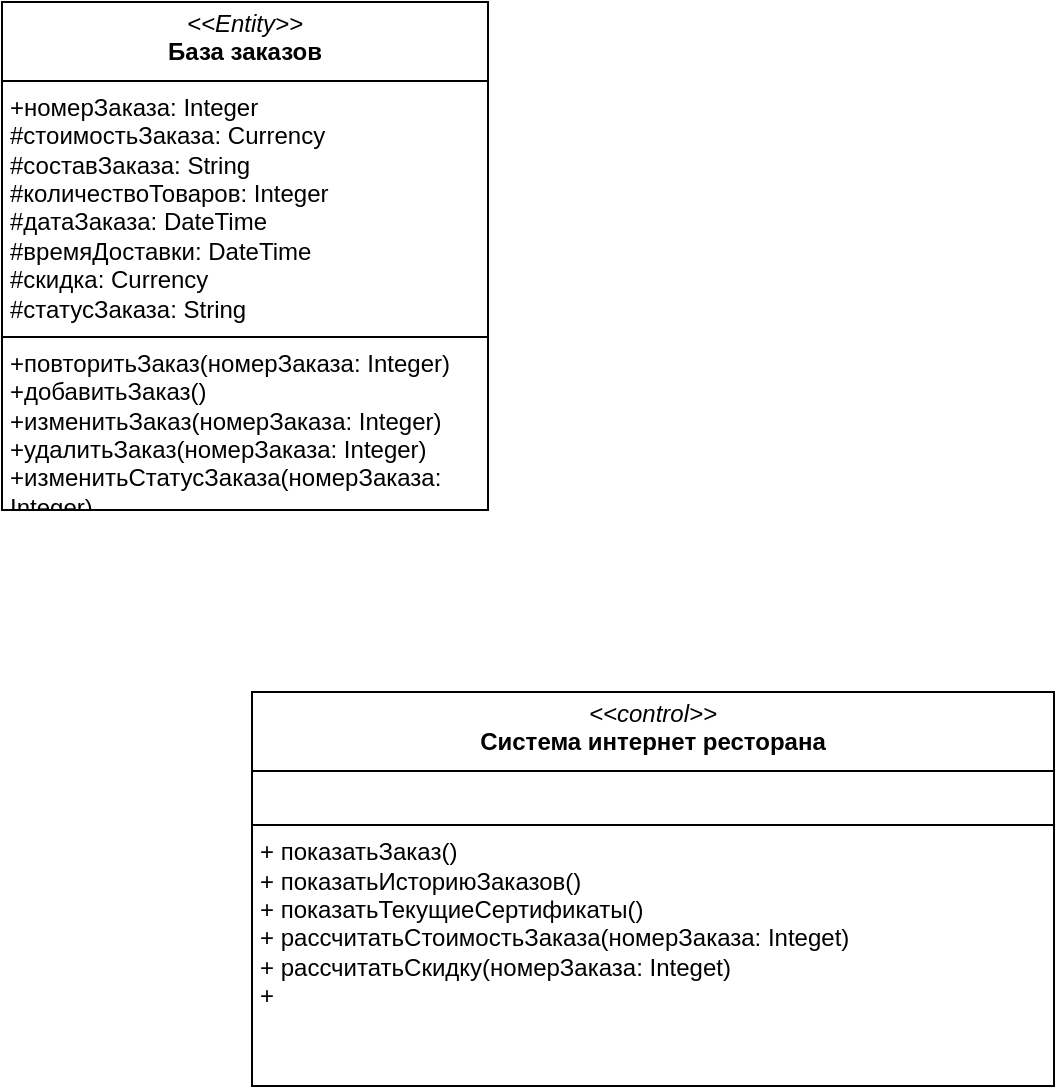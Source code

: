 <mxfile version="26.2.3">
  <diagram name="Страница — 1" id="i-jICDS2N_sPtlZ7AATH">
    <mxGraphModel dx="1191" dy="1512" grid="0" gridSize="10" guides="1" tooltips="1" connect="1" arrows="1" fold="1" page="0" pageScale="1" pageWidth="827" pageHeight="1169" math="0" shadow="0">
      <root>
        <mxCell id="0" />
        <mxCell id="1" parent="0" />
        <mxCell id="_OhvTyBy3wQau70cZue0-6" value="&lt;p style=&quot;margin:0px;margin-top:4px;text-align:center;&quot;&gt;&lt;i&gt;&amp;lt;&amp;lt;сontrol&amp;gt;&amp;gt;&lt;/i&gt;&lt;br&gt;&lt;b&gt;Система интернет ресторана&lt;/b&gt;&lt;/p&gt;&lt;hr size=&quot;1&quot; style=&quot;border-style:solid;&quot;&gt;&lt;p style=&quot;margin:0px;margin-left:4px;&quot;&gt;&lt;br&gt;&lt;/p&gt;&lt;hr size=&quot;1&quot; style=&quot;border-style:solid;&quot;&gt;&lt;p style=&quot;margin:0px;margin-left:4px;&quot;&gt;+ показатьЗаказ()&lt;/p&gt;&lt;p style=&quot;margin:0px;margin-left:4px;&quot;&gt;+ показатьИсториюЗаказов()&lt;/p&gt;&lt;p style=&quot;margin:0px;margin-left:4px;&quot;&gt;+ показатьТекущиеСертификаты()&lt;/p&gt;&lt;p style=&quot;margin:0px;margin-left:4px;&quot;&gt;+ рассчитатьСтоимостьЗаказа(номерЗаказа: Integet)&lt;/p&gt;&lt;p style=&quot;margin:0px;margin-left:4px;&quot;&gt;+ рассчитатьСкидку(&lt;span style=&quot;background-color: transparent; color: light-dark(rgb(0, 0, 0), rgb(255, 255, 255));&quot;&gt;номерЗаказа: Integet)&lt;/span&gt;&lt;/p&gt;&lt;p style=&quot;margin:0px;margin-left:4px;&quot;&gt;&lt;span style=&quot;background-color: transparent; color: light-dark(rgb(0, 0, 0), rgb(255, 255, 255));&quot;&gt;+&amp;nbsp;&lt;/span&gt;&lt;/p&gt;" style="verticalAlign=top;align=left;overflow=fill;html=1;whiteSpace=wrap;" vertex="1" parent="1">
          <mxGeometry x="-255" y="129" width="401" height="197" as="geometry" />
        </mxCell>
        <mxCell id="_OhvTyBy3wQau70cZue0-7" value="&lt;p style=&quot;margin:0px;margin-top:4px;text-align:center;&quot;&gt;&lt;i&gt;&amp;lt;&amp;lt;Entity&amp;gt;&amp;gt;&lt;/i&gt;&lt;br&gt;&lt;b&gt;База заказов&lt;/b&gt;&lt;/p&gt;&lt;hr size=&quot;1&quot; style=&quot;border-style:solid;&quot;&gt;&lt;p style=&quot;margin:0px;margin-left:4px;&quot;&gt;+номерЗаказа: Integer&lt;/p&gt;&lt;p style=&quot;margin:0px;margin-left:4px;&quot;&gt;#стоимостьЗаказа: Currency&lt;/p&gt;&lt;p style=&quot;margin:0px;margin-left:4px;&quot;&gt;#составЗаказа: String&lt;/p&gt;&lt;p style=&quot;margin:0px;margin-left:4px;&quot;&gt;#количествоТоваров: Integer&lt;/p&gt;&lt;p style=&quot;margin:0px;margin-left:4px;&quot;&gt;#датаЗаказа: DateTime&lt;/p&gt;&lt;p style=&quot;margin:0px;margin-left:4px;&quot;&gt;#времяДоставки: DateTime&lt;/p&gt;&lt;p style=&quot;margin:0px;margin-left:4px;&quot;&gt;#скидка: Currency&lt;/p&gt;&lt;p style=&quot;margin:0px;margin-left:4px;&quot;&gt;#статусЗаказа: String&lt;/p&gt;&lt;hr size=&quot;1&quot; style=&quot;border-style:solid;&quot;&gt;&lt;p style=&quot;margin:0px;margin-left:4px;&quot;&gt;+повторитьЗаказ(номерЗаказа: Integer)&lt;/p&gt;&lt;p style=&quot;margin:0px;margin-left:4px;&quot;&gt;+добавитьЗаказ()&lt;/p&gt;&lt;p style=&quot;margin:0px;margin-left:4px;&quot;&gt;+изменитьЗаказ(&lt;span style=&quot;background-color: transparent; color: light-dark(rgb(0, 0, 0), rgb(255, 255, 255));&quot;&gt;номерЗаказа: Integer&lt;/span&gt;&lt;span style=&quot;background-color: transparent; color: light-dark(rgb(0, 0, 0), rgb(255, 255, 255));&quot;&gt;)&lt;/span&gt;&lt;/p&gt;&lt;p style=&quot;margin:0px;margin-left:4px;&quot;&gt;+удалитьЗаказ(&lt;span style=&quot;background-color: transparent; color: light-dark(rgb(0, 0, 0), rgb(255, 255, 255));&quot;&gt;номерЗаказа: Integer&lt;/span&gt;&lt;span style=&quot;background-color: transparent; color: light-dark(rgb(0, 0, 0), rgb(255, 255, 255));&quot;&gt;)&lt;/span&gt;&lt;/p&gt;&lt;p style=&quot;margin:0px;margin-left:4px;&quot;&gt;&lt;span style=&quot;background-color: transparent; color: light-dark(rgb(0, 0, 0), rgb(255, 255, 255));&quot;&gt;+изменитьСтатусЗаказа(&lt;/span&gt;&lt;span style=&quot;background-color: transparent; color: light-dark(rgb(0, 0, 0), rgb(255, 255, 255));&quot;&gt;номерЗаказа: Integer&lt;/span&gt;&lt;span style=&quot;background-color: transparent; color: light-dark(rgb(0, 0, 0), rgb(255, 255, 255));&quot;&gt;)&lt;/span&gt;&lt;/p&gt;" style="verticalAlign=top;align=left;overflow=fill;html=1;whiteSpace=wrap;" vertex="1" parent="1">
          <mxGeometry x="-380" y="-216" width="243" height="254" as="geometry" />
        </mxCell>
      </root>
    </mxGraphModel>
  </diagram>
</mxfile>
